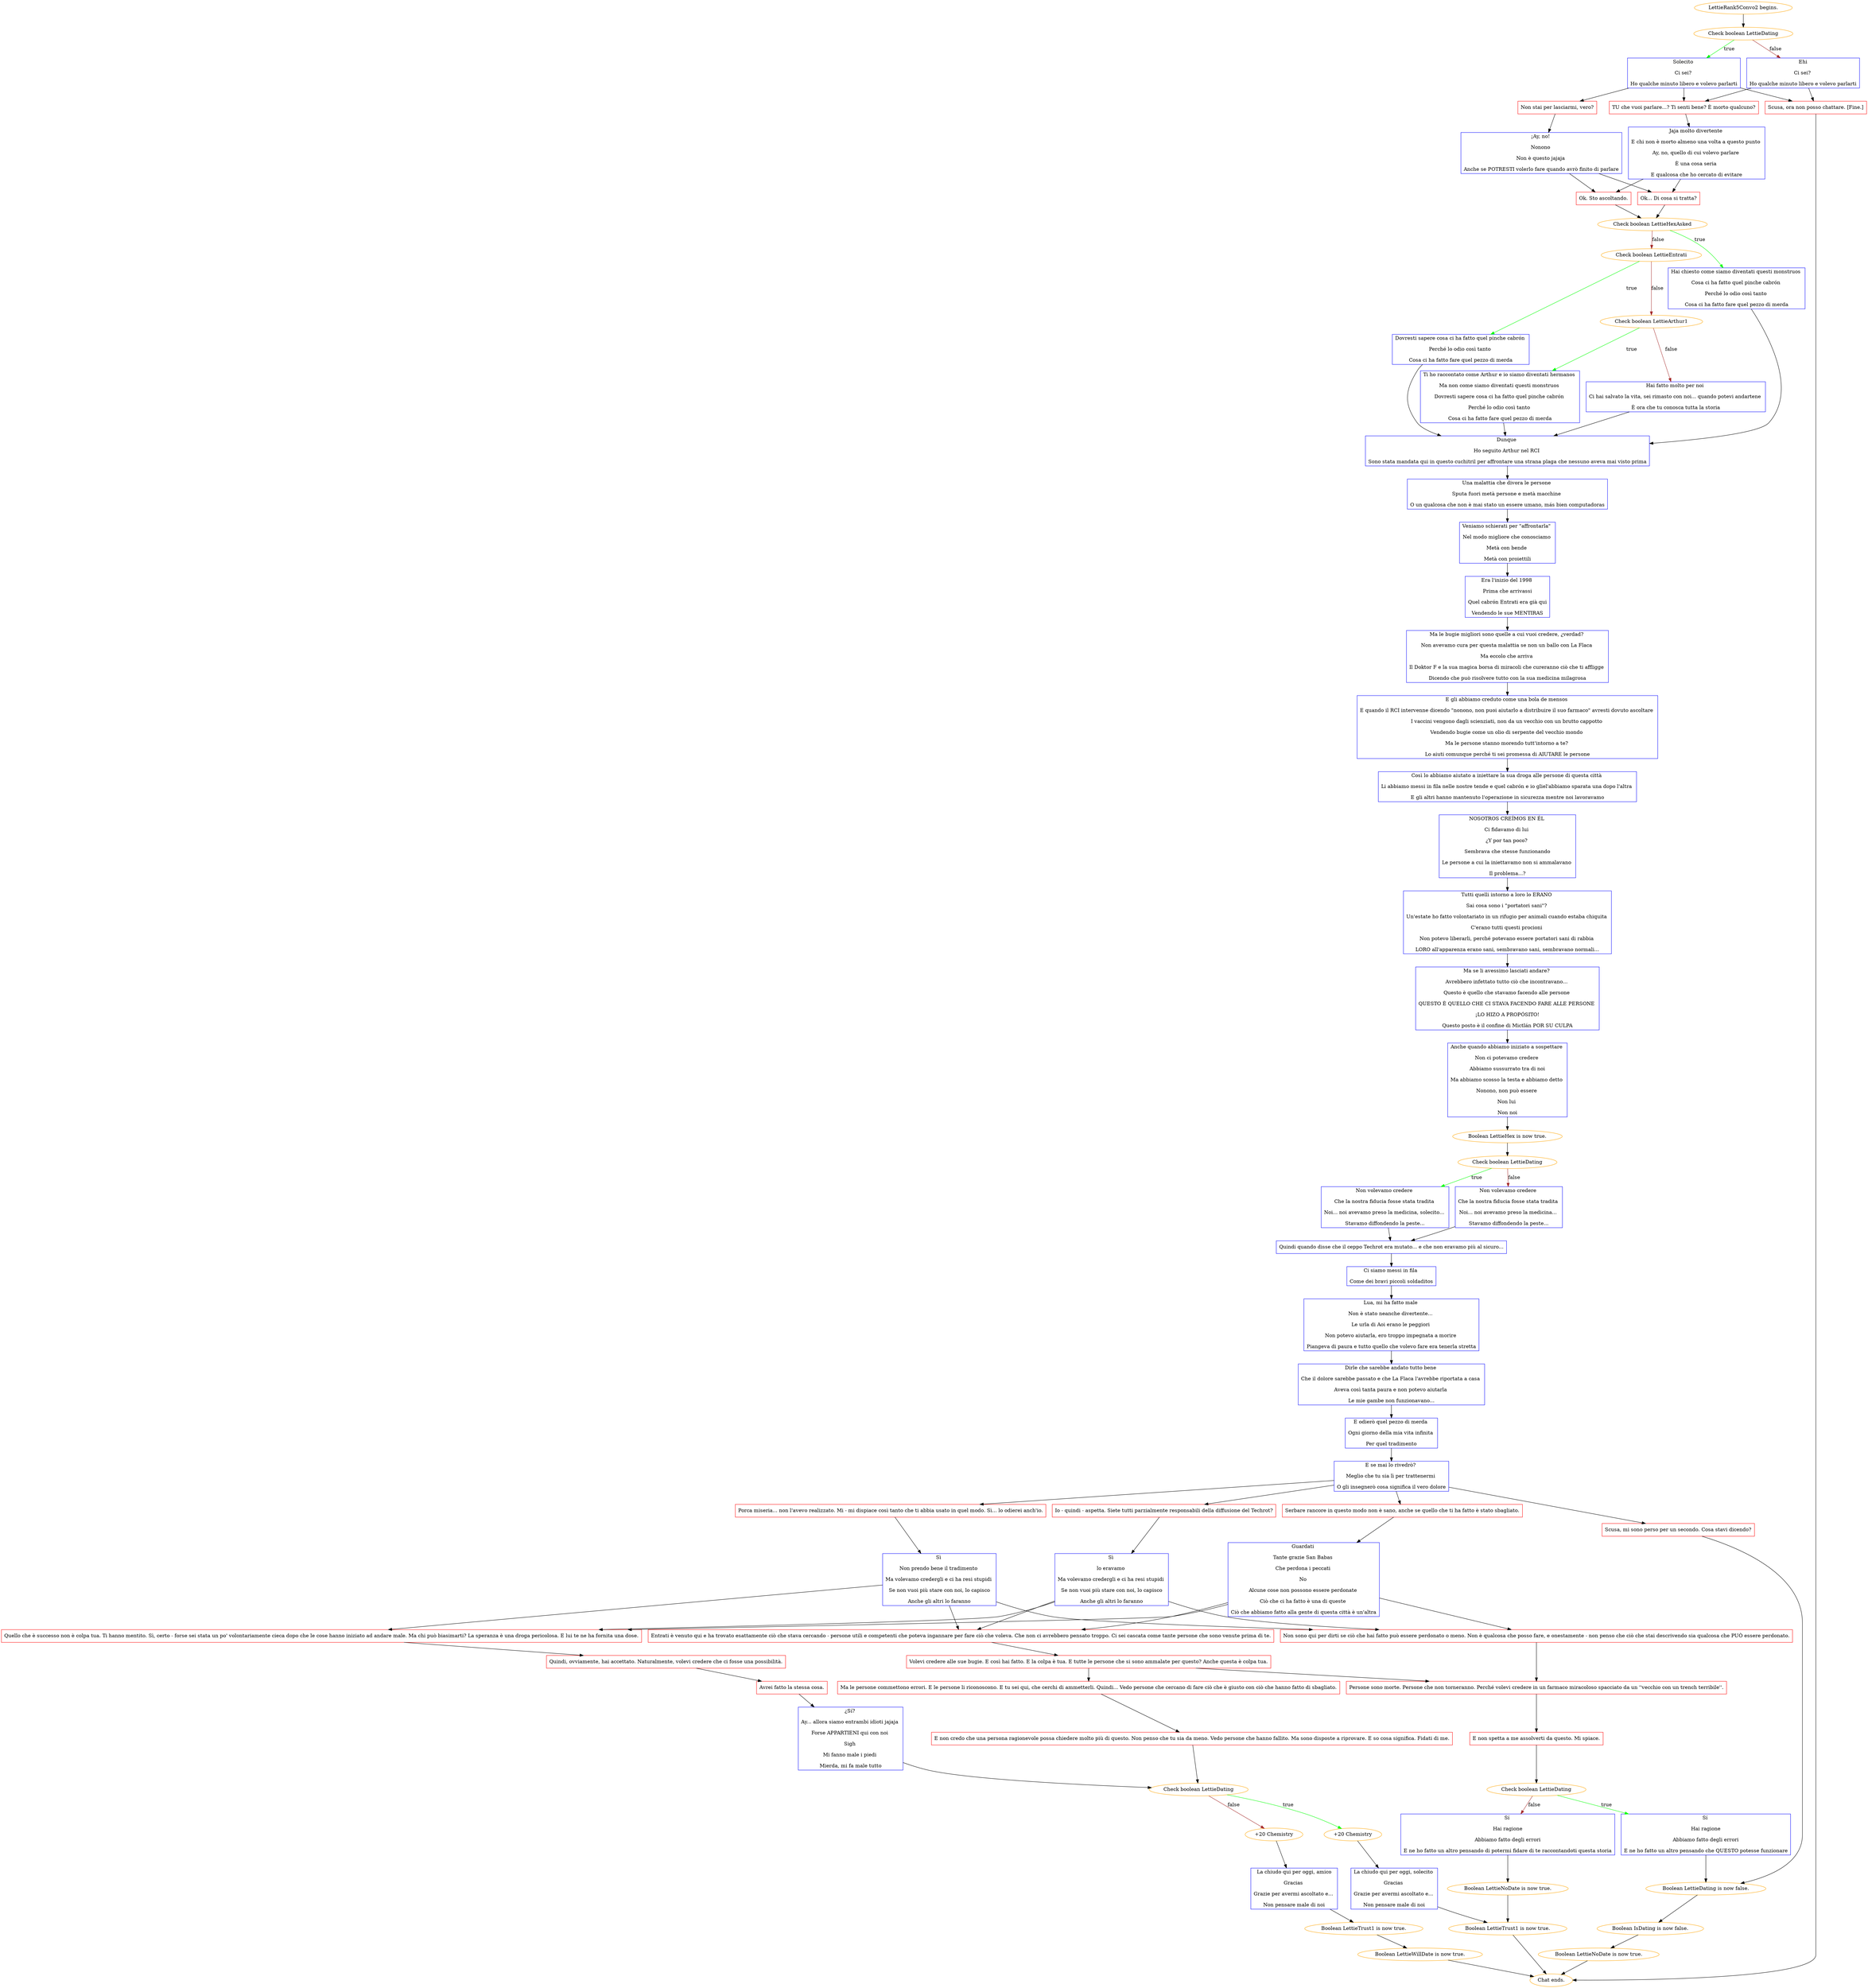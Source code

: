 digraph {
	"LettieRank5Convo2 begins." [color=orange];
		"LettieRank5Convo2 begins." -> j3526029970;
	j3526029970 [label="Check boolean LettieDating",color=orange];
		j3526029970 -> j3749449637 [label=true,color=green];
		j3526029970 -> j1753650407 [label=false,color=brown];
	j3749449637 [label="Solecito 
Ci sei? 
Ho qualche minuto libero e volevo parlarti",shape=box,color=blue];
		j3749449637 -> j1892007549;
		j3749449637 -> j1210206755;
		j3749449637 -> j1894023803;
	j1753650407 [label="Ehi
Ci sei? 
Ho qualche minuto libero e volevo parlarti",shape=box,color=blue];
		j1753650407 -> j1210206755;
		j1753650407 -> j1894023803;
	j1892007549 [label="Non stai per lasciarmi, vero?",shape=box,color=red];
		j1892007549 -> j1832321117;
	j1210206755 [label="TU che vuoi parlare...? Ti senti bene? È morto qualcuno?",shape=box,color=red];
		j1210206755 -> j3631239372;
	j1894023803 [label="Scusa, ora non posso chattare. [Fine.]",shape=box,color=red];
		j1894023803 -> "Chat ends.";
	j1832321117 [label="¡Ay, no! 
Nonono 
Non è questo jajaja 
Anche se POTRESTI volerlo fare quando avrò finito di parlare",shape=box,color=blue];
		j1832321117 -> j3364971756;
		j1832321117 -> j4086679272;
	j3631239372 [label="Jaja molto divertente 
E chi non è morto almeno una volta a questo punto 
Ay, no, quello di cui volevo parlare 
È una cosa seria 
E qualcosa che ho cercato di evitare",shape=box,color=blue];
		j3631239372 -> j4086679272;
		j3631239372 -> j3364971756;
	"Chat ends." [color=orange];
	j3364971756 [label="Ok... Di cosa si tratta?",shape=box,color=red];
		j3364971756 -> j2818670173;
	j4086679272 [label="Ok. Sto ascoltando.",shape=box,color=red];
		j4086679272 -> j2818670173;
	j2818670173 [label="Check boolean LettieHexAsked",color=orange];
		j2818670173 -> j991896811 [label=true,color=green];
		j2818670173 -> j3172424732 [label=false,color=brown];
	j991896811 [label="Hai chiesto come siamo diventati questi monstruos 
Cosa ci ha fatto quel pinche cabrón 
Perché lo odio così tanto 
Cosa ci ha fatto fare quel pezzo di merda",shape=box,color=blue];
		j991896811 -> j380615298;
	j3172424732 [label="Check boolean LettieEntrati",color=orange];
		j3172424732 -> j471250147 [label=true,color=green];
		j3172424732 -> j3038561522 [label=false,color=brown];
	j380615298 [label="Dunque 
Ho seguito Arthur nel RCI 
Sono stata mandata qui in questo cuchitril per affrontare una strana plaga che nessuno aveva mai visto prima",shape=box,color=blue];
		j380615298 -> j1276355888;
	j471250147 [label="Dovresti sapere cosa ci ha fatto quel pinche cabrón 
Perché lo odio così tanto 
Cosa ci ha fatto fare quel pezzo di merda",shape=box,color=blue];
		j471250147 -> j380615298;
	j3038561522 [label="Check boolean LettieArthur1",color=orange];
		j3038561522 -> j497248325 [label=true,color=green];
		j3038561522 -> j2649516065 [label=false,color=brown];
	j1276355888 [label="Una malattia che divora le persone 
Sputa fuori metà persone e metà macchine 
O un qualcosa che non è mai stato un essere umano, más bien computadoras",shape=box,color=blue];
		j1276355888 -> j2927038787;
	j497248325 [label="Ti ho raccontato come Arthur e io siamo diventati hermanos 
Ma non come siamo diventati questi monstruos 
Dovresti sapere cosa ci ha fatto quel pinche cabrón 
Perché lo odio così tanto 
Cosa ci ha fatto fare quel pezzo di merda",shape=box,color=blue];
		j497248325 -> j380615298;
	j2649516065 [label="Hai fatto molto per noi 
Ci hai salvato la vita, sei rimasto con noi... quando potevi andartene 
È ora che tu conosca tutta la storia",shape=box,color=blue];
		j2649516065 -> j380615298;
	j2927038787 [label="Veniamo schierati per \"affrontarla\" 
Nel modo migliore che conosciamo 
Metà con bende 
Metà con proiettili",shape=box,color=blue];
		j2927038787 -> j186915651;
	j186915651 [label="Era l'inizio del 1998 
Prima che arrivassi
Quel cabrón Entrati era già qui
Vendendo le sue MENTIRAS",shape=box,color=blue];
		j186915651 -> j3542462105;
	j3542462105 [label="Ma le bugie migliori sono quelle a cui vuoi credere, ¿verdad? 
Non avevamo cura per questa malattia se non un ballo con La Flaca 
Ma eccolo che arriva 
Il Doktor F e la sua magica borsa di miracoli che cureranno ciò che ti affligge 
Dicendo che può risolvere tutto con la sua medicina milagrosa",shape=box,color=blue];
		j3542462105 -> j1397310493;
	j1397310493 [label="E gli abbiamo creduto come una bola de mensos 
E quando il RCI intervenne dicendo \"nonono, non puoi aiutarlo a distribuire il suo farmaco\" avresti dovuto ascoltare 
I vaccini vengono dagli scienziati, non da un vecchio con un brutto cappotto 
Vendendo bugie come un olio di serpente del vecchio mondo 
Ma le persone stanno morendo tutt'intorno a te? 
Lo aiuti comunque perché ti sei promessa di AIUTARE le persone",shape=box,color=blue];
		j1397310493 -> j2463632263;
	j2463632263 [label="Così lo abbiamo aiutato a iniettare la sua droga alle persone di questa città 
Li abbiamo messi in fila nelle nostre tende e quel cabrón e io gliel'abbiamo sparata una dopo l'altra 
E gli altri hanno mantenuto l'operazione in sicurezza mentre noi lavoravamo",shape=box,color=blue];
		j2463632263 -> j1826868568;
	j1826868568 [label="NOSOTROS CREÍMOS EN ÉL 
Ci fidavamo di lui 
¿Y por tan poco? 
Sembrava che stesse funzionando
Le persone a cui la iniettavamo non si ammalavano 
Il problema...?",shape=box,color=blue];
		j1826868568 -> j148216967;
	j148216967 [label="Tutti quelli intorno a loro lo ERANO 
Sai cosa sono i \"portatori sani\"? 
Un'estate ho fatto volontariato in un rifugio per animali cuando estaba chiquita 
C'erano tutti questi procioni 
Non potevo liberarli, perché potevano essere portatori sani di rabbia 
LORO all'apparenza erano sani, sembravano sani, sembravano normali...",shape=box,color=blue];
		j148216967 -> j1708379875;
	j1708379875 [label="Ma se li avessimo lasciati andare? 
Avrebbero infettato tutto ciò che incontravano... 
Questo è quello che stavamo facendo alle persone 
QUESTO È QUELLO CHE CI STAVA FACENDO FARE ALLE PERSONE 
¡LO HIZO A PROPÓSITO!
Questo posto è il confine di Mictlán POR SU CULPA",shape=box,color=blue];
		j1708379875 -> j3231117358;
	j3231117358 [label="Anche quando abbiamo iniziato a sospettare 
Non ci potevamo credere 
Abbiamo sussurrato tra di noi
Ma abbiamo scosso la testa e abbiamo detto 
Nonono, non può essere 
Non lui 
Non noi",shape=box,color=blue];
		j3231117358 -> j1382766468;
	j1382766468 [label="Boolean LettieHex is now true.",color=orange];
		j1382766468 -> j86733959;
	j86733959 [label="Check boolean LettieDating",color=orange];
		j86733959 -> j88934034 [label=true,color=green];
		j86733959 -> j1784794541 [label=false,color=brown];
	j88934034 [label="Non volevamo credere 
Che la nostra fiducia fosse stata tradita 
Noi... noi avevamo preso la medicina, solecito... 
Stavamo diffondendo la peste...",shape=box,color=blue];
		j88934034 -> j3533889421;
	j1784794541 [label="Non volevamo credere 
Che la nostra fiducia fosse stata tradita 
Noi... noi avevamo preso la medicina... 
Stavamo diffondendo la peste...",shape=box,color=blue];
		j1784794541 -> j3533889421;
	j3533889421 [label="Quindi quando disse che il ceppo Techrot era mutato... e che non eravamo più al sicuro...",shape=box,color=blue];
		j3533889421 -> j619643564;
	j619643564 [label="Ci siamo messi in fila 
Come dei bravi piccoli soldaditos",shape=box,color=blue];
		j619643564 -> j3312003842;
	j3312003842 [label="Lua, mi ha fatto male 
Non è stato neanche divertente... 
Le urla di Aoi erano le peggiori 
Non potevo aiutarla, ero troppo impegnata a morire 
Piangeva di paura e tutto quello che volevo fare era tenerla stretta",shape=box,color=blue];
		j3312003842 -> j85109138;
	j85109138 [label="Dirle che sarebbe andato tutto bene 
Che il dolore sarebbe passato e che La Flaca l'avrebbe riportata a casa 
Aveva così tanta paura e non potevo aiutarla 
Le mie gambe non funzionavano...",shape=box,color=blue];
		j85109138 -> j1912635069;
	j1912635069 [label="E odierò quel pezzo di merda 
Ogni giorno della mia vita infinita 
Per quel tradimento",shape=box,color=blue];
		j1912635069 -> j2152426930;
	j2152426930 [label="E se mai lo rivedrò? 
Meglio che tu sia lì per trattenermi 
O gli insegnerò cosa significa il vero dolore",shape=box,color=blue];
		j2152426930 -> j3860210429;
		j2152426930 -> j1485091880;
		j2152426930 -> j562815083;
		j2152426930 -> j3548582115;
	j3860210429 [label="Serbare rancore in questo modo non è sano, anche se quello che ti ha fatto è stato sbagliato.",shape=box,color=red];
		j3860210429 -> j2295671633;
	j1485091880 [label="Porca miseria... non l'avevo realizzato. Mi - mi dispiace così tanto che ti abbia usato in quel modo. Sì... lo odierei anch'io.",shape=box,color=red];
		j1485091880 -> j3783612198;
	j562815083 [label="Io - quindi - aspetta. Siete tutti parzialmente responsabili della diffusione del Techrot?",shape=box,color=red];
		j562815083 -> j4088838657;
	j3548582115 [label="Scusa, mi sono perso per un secondo. Cosa stavi dicendo?",shape=box,color=red];
		j3548582115 -> j2548450594;
	j2295671633 [label="Guardati 
Tante grazie San Babas 
Che perdona i peccati 
No 
Alcune cose non possono essere perdonate 
Ciò che ci ha fatto è una di queste 
Ciò che abbiamo fatto alla gente di questa città è un'altra",shape=box,color=blue];
		j2295671633 -> j163910416;
		j2295671633 -> j4287598863;
		j2295671633 -> j3622722913;
	j3783612198 [label="Sì 
Non prendo bene il tradimento 
Ma volevamo credergli e ci ha resi stupidi 
Se non vuoi più stare con noi, lo capisco
Anche gli altri lo faranno",shape=box,color=blue];
		j3783612198 -> j163910416;
		j3783612198 -> j4287598863;
		j3783612198 -> j3622722913;
	j4088838657 [label="Sì 
lo eravamo 
Ma volevamo credergli e ci ha resi stupidi 
Se non vuoi più stare con noi, lo capisco
Anche gli altri lo faranno",shape=box,color=blue];
		j4088838657 -> j163910416;
		j4088838657 -> j4287598863;
		j4088838657 -> j3622722913;
	j2548450594 [label="Boolean LettieDating is now false.",color=orange];
		j2548450594 -> j4086907321;
	j163910416 [label="Non sono qui per dirti se ciò che hai fatto può essere perdonato o meno. Non è qualcosa che posso fare, e onestamente - non penso che ciò che stai descrivendo sia qualcosa che PUÒ essere perdonato.",shape=box,color=red];
		j163910416 -> j1219865847;
	j4287598863 [label="Entrati è venuto qui e ha trovato esattamente ciò che stava cercando - persone utili e competenti che poteva ingannare per fare ciò che voleva. Che non ci avrebbero pensato troppo. Ci sei cascata come tante persone che sono venute prima di te.",shape=box,color=red];
		j4287598863 -> j3587116704;
	j3622722913 [label="Quello che è successo non è colpa tua. Ti hanno mentito. Sì, certo - forse sei stata un po' volontariamente cieca dopo che le cose hanno iniziato ad andare male. Ma chi può biasimarti? La speranza è una droga pericolosa. E lui te ne ha fornita una dose.",shape=box,color=red];
		j3622722913 -> j1202717720;
	j4086907321 [label="Boolean IsDating is now false.",color=orange];
		j4086907321 -> j2703113057;
	j1219865847 [label="Persone sono morte. Persone che non torneranno. Perché volevi credere in un farmaco miracoloso spacciato da un ''vecchio con un trench terribile''.",shape=box,color=red];
		j1219865847 -> j83361581;
	j3587116704 [label="Volevi credere alle sue bugie. E così hai fatto. E la colpa è tua. E tutte le persone che si sono ammalate per questo? Anche questa è colpa tua.",shape=box,color=red];
		j3587116704 -> j1219865847;
		j3587116704 -> j126017579;
	j1202717720 [label="Quindi, ovviamente, hai accettato. Naturalmente, volevi credere che ci fosse una possibilità.",shape=box,color=red];
		j1202717720 -> j1848859709;
	j2703113057 [label="Boolean LettieNoDate is now true.",color=orange];
		j2703113057 -> "Chat ends.";
	j83361581 [label="E non spetta a me assolverti da questo. Mi spiace.",shape=box,color=red];
		j83361581 -> j44039935;
	j126017579 [label="Ma le persone commettono errori. E le persone li riconoscono. E tu sei qui, che cerchi di ammetterli. Quindi... Vedo persone che cercano di fare ciò che è giusto con ciò che hanno fatto di sbagliato.",shape=box,color=red];
		j126017579 -> j2571454168;
	j1848859709 [label="Avrei fatto la stessa cosa.",shape=box,color=red];
		j1848859709 -> j2152913011;
	j44039935 [label="Check boolean LettieDating",color=orange];
		j44039935 -> j413685126 [label=true,color=green];
		j44039935 -> j4066375059 [label=false,color=brown];
	j2571454168 [label="E non credo che una persona ragionevole possa chiedere molto più di questo. Non penso che tu sia da meno. Vedo persone che hanno fallito. Ma sono disposte a riprovare. E so cosa significa. Fidati di me.",shape=box,color=red];
		j2571454168 -> j1927512488;
	j2152913011 [label="¿Sí? 
Ay... allora siamo entrambi idioti jajaja 
Forse APPARTIENI qui con noi 
Sigh 
Mi fanno male i piedi 
Mierda, mi fa male tutto",shape=box,color=blue];
		j2152913011 -> j1927512488;
	j413685126 [label="Sí 
Hai ragione
Abbiamo fatto degli errori
E ne ho fatto un altro pensando che QUESTO potesse funzionare",shape=box,color=blue];
		j413685126 -> j2548450594;
	j4066375059 [label="Sí 
Hai ragione
Abbiamo fatto degli errori
E ne ho fatto un altro pensando di potermi fidare di te raccontandoti questa storia",shape=box,color=blue];
		j4066375059 -> j193369797;
	j1927512488 [label="Check boolean LettieDating",color=orange];
		j1927512488 -> j3732938505 [label=true,color=green];
		j1927512488 -> j774202189 [label=false,color=brown];
	j193369797 [label="Boolean LettieNoDate is now true.",color=orange];
		j193369797 -> j2643525984;
	j3732938505 [label="+20 Chemistry",color=orange];
		j3732938505 -> j1252383806;
	j774202189 [label="+20 Chemistry",color=orange];
		j774202189 -> j4196013979;
	j2643525984 [label="Boolean LettieTrust1 is now true.",color=orange];
		j2643525984 -> "Chat ends.";
	j1252383806 [label="La chiudo qui per oggi, solecito 
Gracias 
Grazie per avermi ascoltato e... 
Non pensare male di noi",shape=box,color=blue];
		j1252383806 -> j2643525984;
	j4196013979 [label="La chiudo qui per oggi, amico
Gracias 
Grazie per avermi ascoltato e... 
Non pensare male di noi",shape=box,color=blue];
		j4196013979 -> j4291310321;
	j4291310321 [label="Boolean LettieTrust1 is now true.",color=orange];
		j4291310321 -> j2129367046;
	j2129367046 [label="Boolean LettieWillDate is now true.",color=orange];
		j2129367046 -> "Chat ends.";
}